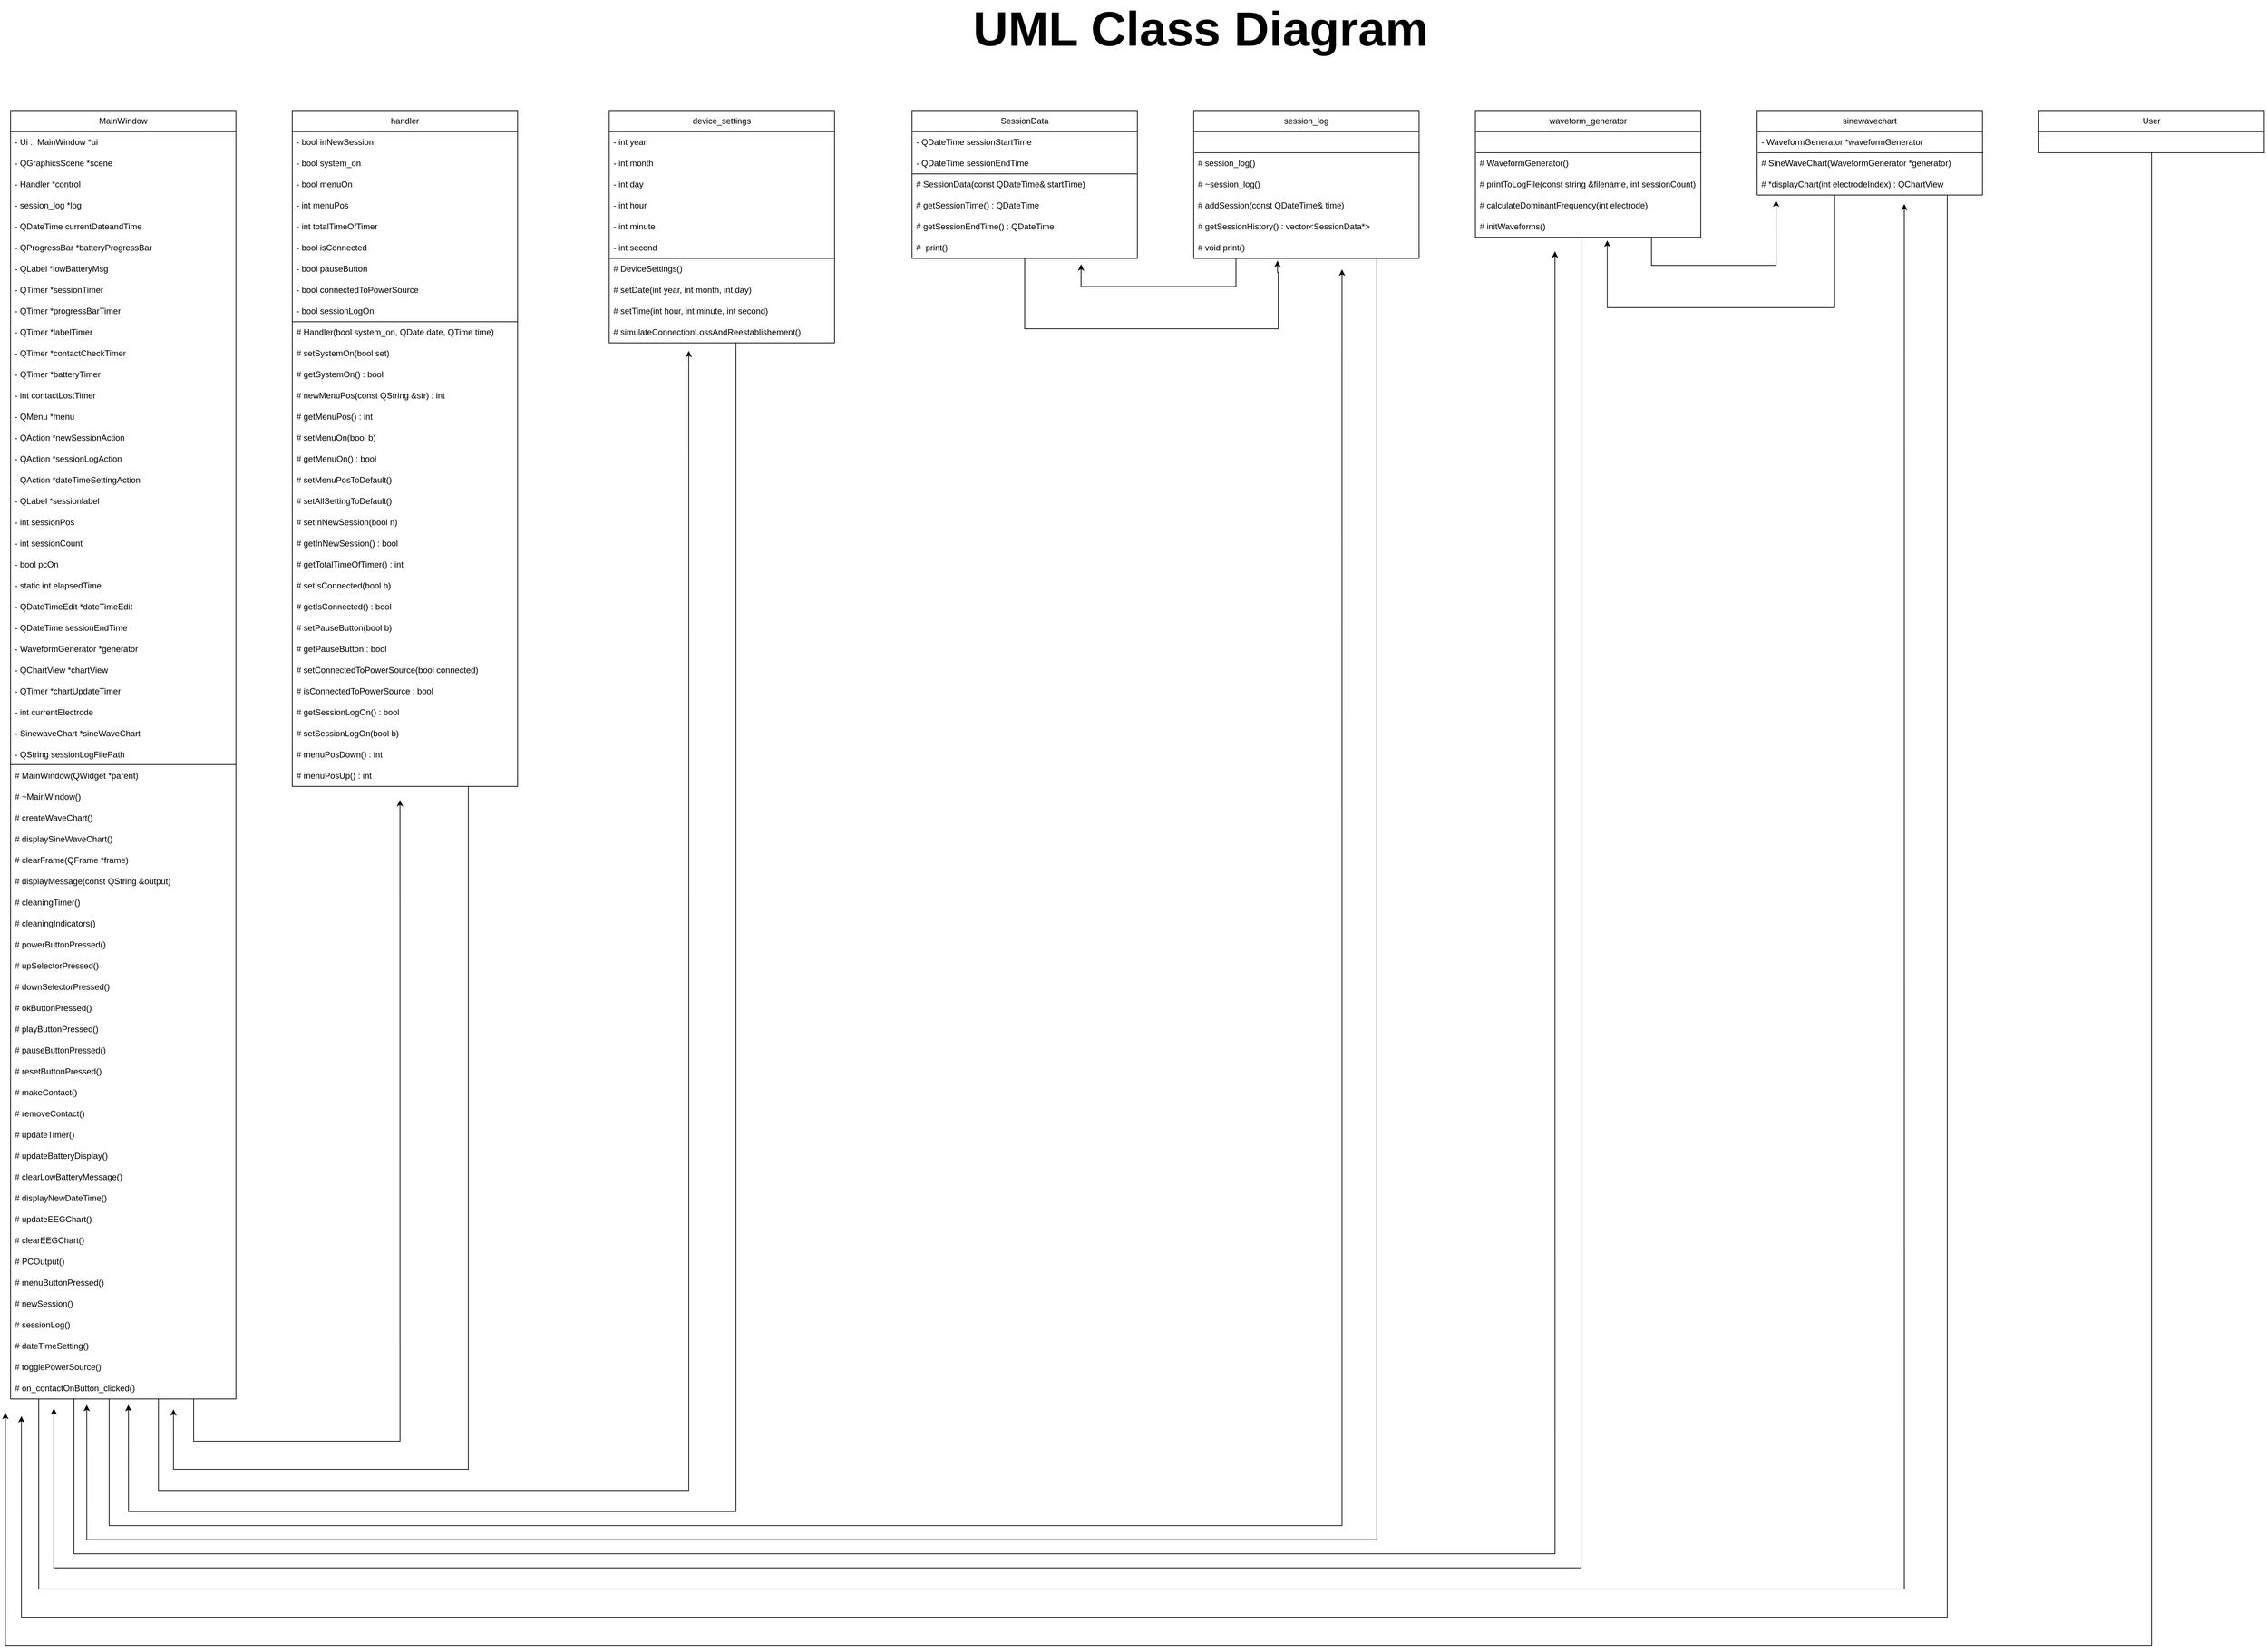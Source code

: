 <mxfile version="24.2.5" type="device">
  <diagram id="C5RBs43oDa-KdzZeNtuy" name="Page-1">
    <mxGraphModel dx="4485" dy="3105" grid="1" gridSize="10" guides="1" tooltips="1" connect="1" arrows="1" fold="1" page="1" pageScale="1" pageWidth="3600" pageHeight="2500" math="0" shadow="0">
      <root>
        <mxCell id="WIyWlLk6GJQsqaUBKTNV-0" />
        <mxCell id="WIyWlLk6GJQsqaUBKTNV-1" parent="WIyWlLk6GJQsqaUBKTNV-0" />
        <mxCell id="UTV6f1B9EW_PD0q9mYSq-52" style="edgeStyle=orthogonalEdgeStyle;rounded=0;orthogonalLoop=1;jettySize=auto;html=1;entryX=0.653;entryY=1.427;entryDx=0;entryDy=0;entryPerimeter=0;" edge="1" parent="WIyWlLk6GJQsqaUBKTNV-1" source="PDaaazuxyIUYCQPAJg8h-4" target="UTV6f1B9EW_PD0q9mYSq-39">
          <mxGeometry relative="1" as="geometry">
            <mxPoint x="3250" y="1416.4" as="targetPoint" />
            <Array as="points">
              <mxPoint x="280" y="2340" />
              <mxPoint x="2929" y="2340" />
            </Array>
          </mxGeometry>
        </mxCell>
        <mxCell id="PDaaazuxyIUYCQPAJg8h-4" value="MainWindow" style="swimlane;fontStyle=0;childLayout=stackLayout;horizontal=1;startSize=30;horizontalStack=0;resizeParent=1;resizeParentMax=0;resizeLast=0;collapsible=1;marginBottom=0;whiteSpace=wrap;html=1;" parent="WIyWlLk6GJQsqaUBKTNV-1" vertex="1">
          <mxGeometry x="240" y="240" width="320" height="1830" as="geometry" />
        </mxCell>
        <mxCell id="PDaaazuxyIUYCQPAJg8h-5" value="&lt;pre style=&quot;margin-top: 0px; margin-bottom: 0px;&quot;&gt;&lt;font style=&quot;font-size: 12px;&quot; face=&quot;Helvetica&quot;&gt;- Ui :: MainWindow *ui&lt;/font&gt;&lt;/pre&gt;" style="text;strokeColor=none;fillColor=none;align=left;verticalAlign=middle;spacingLeft=4;spacingRight=4;overflow=hidden;points=[[0,0.5],[1,0.5]];portConstraint=eastwest;rotatable=0;whiteSpace=wrap;html=1;" parent="PDaaazuxyIUYCQPAJg8h-4" vertex="1">
          <mxGeometry y="30" width="320" height="30" as="geometry" />
        </mxCell>
        <mxCell id="PDaaazuxyIUYCQPAJg8h-6" value="- QGraphicsScene *scene" style="text;strokeColor=none;fillColor=none;align=left;verticalAlign=middle;spacingLeft=4;spacingRight=4;overflow=hidden;points=[[0,0.5],[1,0.5]];portConstraint=eastwest;rotatable=0;whiteSpace=wrap;html=1;" parent="PDaaazuxyIUYCQPAJg8h-4" vertex="1">
          <mxGeometry y="60" width="320" height="30" as="geometry" />
        </mxCell>
        <mxCell id="PDaaazuxyIUYCQPAJg8h-7" value="- Handler *control" style="text;strokeColor=none;fillColor=none;align=left;verticalAlign=middle;spacingLeft=4;spacingRight=4;overflow=hidden;points=[[0,0.5],[1,0.5]];portConstraint=eastwest;rotatable=0;whiteSpace=wrap;html=1;" parent="PDaaazuxyIUYCQPAJg8h-4" vertex="1">
          <mxGeometry y="90" width="320" height="30" as="geometry" />
        </mxCell>
        <mxCell id="PDaaazuxyIUYCQPAJg8h-48" value="- session_log *log" style="text;strokeColor=none;fillColor=none;align=left;verticalAlign=middle;spacingLeft=4;spacingRight=4;overflow=hidden;points=[[0,0.5],[1,0.5]];portConstraint=eastwest;rotatable=0;whiteSpace=wrap;html=1;" parent="PDaaazuxyIUYCQPAJg8h-4" vertex="1">
          <mxGeometry y="120" width="320" height="30" as="geometry" />
        </mxCell>
        <mxCell id="PDaaazuxyIUYCQPAJg8h-50" value="- QDateTime currentDateandTime" style="text;strokeColor=none;fillColor=none;align=left;verticalAlign=middle;spacingLeft=4;spacingRight=4;overflow=hidden;points=[[0,0.5],[1,0.5]];portConstraint=eastwest;rotatable=0;whiteSpace=wrap;html=1;" parent="PDaaazuxyIUYCQPAJg8h-4" vertex="1">
          <mxGeometry y="150" width="320" height="30" as="geometry" />
        </mxCell>
        <mxCell id="PDaaazuxyIUYCQPAJg8h-49" value="- QProgressBar *batteryProgressBar" style="text;strokeColor=none;fillColor=none;align=left;verticalAlign=middle;spacingLeft=4;spacingRight=4;overflow=hidden;points=[[0,0.5],[1,0.5]];portConstraint=eastwest;rotatable=0;whiteSpace=wrap;html=1;" parent="PDaaazuxyIUYCQPAJg8h-4" vertex="1">
          <mxGeometry y="180" width="320" height="30" as="geometry" />
        </mxCell>
        <mxCell id="PDaaazuxyIUYCQPAJg8h-55" value="- QLabel *lowBatteryMsg" style="text;strokeColor=none;fillColor=none;align=left;verticalAlign=middle;spacingLeft=4;spacingRight=4;overflow=hidden;points=[[0,0.5],[1,0.5]];portConstraint=eastwest;rotatable=0;whiteSpace=wrap;html=1;" parent="PDaaazuxyIUYCQPAJg8h-4" vertex="1">
          <mxGeometry y="210" width="320" height="30" as="geometry" />
        </mxCell>
        <mxCell id="PDaaazuxyIUYCQPAJg8h-57" value="- QTimer *sessionTimer" style="text;strokeColor=none;fillColor=none;align=left;verticalAlign=middle;spacingLeft=4;spacingRight=4;overflow=hidden;points=[[0,0.5],[1,0.5]];portConstraint=eastwest;rotatable=0;whiteSpace=wrap;html=1;" parent="PDaaazuxyIUYCQPAJg8h-4" vertex="1">
          <mxGeometry y="240" width="320" height="30" as="geometry" />
        </mxCell>
        <mxCell id="PDaaazuxyIUYCQPAJg8h-61" value="- QTimer *progressBarTimer" style="text;strokeColor=none;fillColor=none;align=left;verticalAlign=middle;spacingLeft=4;spacingRight=4;overflow=hidden;points=[[0,0.5],[1,0.5]];portConstraint=eastwest;rotatable=0;whiteSpace=wrap;html=1;" parent="PDaaazuxyIUYCQPAJg8h-4" vertex="1">
          <mxGeometry y="270" width="320" height="30" as="geometry" />
        </mxCell>
        <mxCell id="PDaaazuxyIUYCQPAJg8h-60" value="- QTimer *labelTimer" style="text;strokeColor=none;fillColor=none;align=left;verticalAlign=middle;spacingLeft=4;spacingRight=4;overflow=hidden;points=[[0,0.5],[1,0.5]];portConstraint=eastwest;rotatable=0;whiteSpace=wrap;html=1;" parent="PDaaazuxyIUYCQPAJg8h-4" vertex="1">
          <mxGeometry y="300" width="320" height="30" as="geometry" />
        </mxCell>
        <mxCell id="PDaaazuxyIUYCQPAJg8h-58" value="- QTimer *contactCheckTimer" style="text;strokeColor=none;fillColor=none;align=left;verticalAlign=middle;spacingLeft=4;spacingRight=4;overflow=hidden;points=[[0,0.5],[1,0.5]];portConstraint=eastwest;rotatable=0;whiteSpace=wrap;html=1;" parent="PDaaazuxyIUYCQPAJg8h-4" vertex="1">
          <mxGeometry y="330" width="320" height="30" as="geometry" />
        </mxCell>
        <mxCell id="PDaaazuxyIUYCQPAJg8h-59" value="- QTimer *batteryTimer" style="text;strokeColor=none;fillColor=none;align=left;verticalAlign=middle;spacingLeft=4;spacingRight=4;overflow=hidden;points=[[0,0.5],[1,0.5]];portConstraint=eastwest;rotatable=0;whiteSpace=wrap;html=1;" parent="PDaaazuxyIUYCQPAJg8h-4" vertex="1">
          <mxGeometry y="360" width="320" height="30" as="geometry" />
        </mxCell>
        <mxCell id="PDaaazuxyIUYCQPAJg8h-56" value="- int contactLostTimer" style="text;strokeColor=none;fillColor=none;align=left;verticalAlign=middle;spacingLeft=4;spacingRight=4;overflow=hidden;points=[[0,0.5],[1,0.5]];portConstraint=eastwest;rotatable=0;whiteSpace=wrap;html=1;" parent="PDaaazuxyIUYCQPAJg8h-4" vertex="1">
          <mxGeometry y="390" width="320" height="30" as="geometry" />
        </mxCell>
        <mxCell id="PDaaazuxyIUYCQPAJg8h-52" value="- QMenu *menu" style="text;strokeColor=none;fillColor=none;align=left;verticalAlign=middle;spacingLeft=4;spacingRight=4;overflow=hidden;points=[[0,0.5],[1,0.5]];portConstraint=eastwest;rotatable=0;whiteSpace=wrap;html=1;" parent="PDaaazuxyIUYCQPAJg8h-4" vertex="1">
          <mxGeometry y="420" width="320" height="30" as="geometry" />
        </mxCell>
        <mxCell id="PDaaazuxyIUYCQPAJg8h-53" value="- QAction *newSessionAction" style="text;strokeColor=none;fillColor=none;align=left;verticalAlign=middle;spacingLeft=4;spacingRight=4;overflow=hidden;points=[[0,0.5],[1,0.5]];portConstraint=eastwest;rotatable=0;whiteSpace=wrap;html=1;" parent="PDaaazuxyIUYCQPAJg8h-4" vertex="1">
          <mxGeometry y="450" width="320" height="30" as="geometry" />
        </mxCell>
        <mxCell id="PDaaazuxyIUYCQPAJg8h-54" value="- QAction *sessionLogAction" style="text;strokeColor=none;fillColor=none;align=left;verticalAlign=middle;spacingLeft=4;spacingRight=4;overflow=hidden;points=[[0,0.5],[1,0.5]];portConstraint=eastwest;rotatable=0;whiteSpace=wrap;html=1;" parent="PDaaazuxyIUYCQPAJg8h-4" vertex="1">
          <mxGeometry y="480" width="320" height="30" as="geometry" />
        </mxCell>
        <mxCell id="PDaaazuxyIUYCQPAJg8h-51" value="- QAction *dateTimeSettingAction" style="text;strokeColor=none;fillColor=none;align=left;verticalAlign=middle;spacingLeft=4;spacingRight=4;overflow=hidden;points=[[0,0.5],[1,0.5]];portConstraint=eastwest;rotatable=0;whiteSpace=wrap;html=1;" parent="PDaaazuxyIUYCQPAJg8h-4" vertex="1">
          <mxGeometry y="510" width="320" height="30" as="geometry" />
        </mxCell>
        <mxCell id="PDaaazuxyIUYCQPAJg8h-62" value="- QLabel *sessionlabel" style="text;strokeColor=none;fillColor=none;align=left;verticalAlign=middle;spacingLeft=4;spacingRight=4;overflow=hidden;points=[[0,0.5],[1,0.5]];portConstraint=eastwest;rotatable=0;whiteSpace=wrap;html=1;" parent="PDaaazuxyIUYCQPAJg8h-4" vertex="1">
          <mxGeometry y="540" width="320" height="30" as="geometry" />
        </mxCell>
        <mxCell id="PDaaazuxyIUYCQPAJg8h-64" value="- int sessionPos" style="text;strokeColor=none;fillColor=none;align=left;verticalAlign=middle;spacingLeft=4;spacingRight=4;overflow=hidden;points=[[0,0.5],[1,0.5]];portConstraint=eastwest;rotatable=0;whiteSpace=wrap;html=1;" parent="PDaaazuxyIUYCQPAJg8h-4" vertex="1">
          <mxGeometry y="570" width="320" height="30" as="geometry" />
        </mxCell>
        <mxCell id="UTV6f1B9EW_PD0q9mYSq-0" value="- int sessionCount" style="text;strokeColor=none;fillColor=none;align=left;verticalAlign=middle;spacingLeft=4;spacingRight=4;overflow=hidden;points=[[0,0.5],[1,0.5]];portConstraint=eastwest;rotatable=0;whiteSpace=wrap;html=1;" vertex="1" parent="PDaaazuxyIUYCQPAJg8h-4">
          <mxGeometry y="600" width="320" height="30" as="geometry" />
        </mxCell>
        <mxCell id="UTV6f1B9EW_PD0q9mYSq-2" value="- bool pcOn" style="text;strokeColor=none;fillColor=none;align=left;verticalAlign=middle;spacingLeft=4;spacingRight=4;overflow=hidden;points=[[0,0.5],[1,0.5]];portConstraint=eastwest;rotatable=0;whiteSpace=wrap;html=1;" vertex="1" parent="PDaaazuxyIUYCQPAJg8h-4">
          <mxGeometry y="630" width="320" height="30" as="geometry" />
        </mxCell>
        <mxCell id="PDaaazuxyIUYCQPAJg8h-68" value="- static int elapsedTime" style="text;strokeColor=none;fillColor=none;align=left;verticalAlign=middle;spacingLeft=4;spacingRight=4;overflow=hidden;points=[[0,0.5],[1,0.5]];portConstraint=eastwest;rotatable=0;whiteSpace=wrap;html=1;" parent="PDaaazuxyIUYCQPAJg8h-4" vertex="1">
          <mxGeometry y="660" width="320" height="30" as="geometry" />
        </mxCell>
        <mxCell id="PDaaazuxyIUYCQPAJg8h-71" value="- QDateTimeEdit *dateTimeEdit" style="text;strokeColor=none;fillColor=none;align=left;verticalAlign=middle;spacingLeft=4;spacingRight=4;overflow=hidden;points=[[0,0.5],[1,0.5]];portConstraint=eastwest;rotatable=0;whiteSpace=wrap;html=1;" parent="PDaaazuxyIUYCQPAJg8h-4" vertex="1">
          <mxGeometry y="690" width="320" height="30" as="geometry" />
        </mxCell>
        <mxCell id="UTV6f1B9EW_PD0q9mYSq-3" value="- QDateTime sessionEndTime" style="text;strokeColor=none;fillColor=none;align=left;verticalAlign=middle;spacingLeft=4;spacingRight=4;overflow=hidden;points=[[0,0.5],[1,0.5]];portConstraint=eastwest;rotatable=0;whiteSpace=wrap;html=1;" vertex="1" parent="PDaaazuxyIUYCQPAJg8h-4">
          <mxGeometry y="720" width="320" height="30" as="geometry" />
        </mxCell>
        <mxCell id="UTV6f1B9EW_PD0q9mYSq-4" value="- WaveformGenerator *generator" style="text;strokeColor=none;fillColor=none;align=left;verticalAlign=middle;spacingLeft=4;spacingRight=4;overflow=hidden;points=[[0,0.5],[1,0.5]];portConstraint=eastwest;rotatable=0;whiteSpace=wrap;html=1;" vertex="1" parent="PDaaazuxyIUYCQPAJg8h-4">
          <mxGeometry y="750" width="320" height="30" as="geometry" />
        </mxCell>
        <mxCell id="UTV6f1B9EW_PD0q9mYSq-5" value="- QChartView *chartView" style="text;strokeColor=none;fillColor=none;align=left;verticalAlign=middle;spacingLeft=4;spacingRight=4;overflow=hidden;points=[[0,0.5],[1,0.5]];portConstraint=eastwest;rotatable=0;whiteSpace=wrap;html=1;" vertex="1" parent="PDaaazuxyIUYCQPAJg8h-4">
          <mxGeometry y="780" width="320" height="30" as="geometry" />
        </mxCell>
        <mxCell id="UTV6f1B9EW_PD0q9mYSq-6" value="- QTimer *chartUpdateTimer" style="text;strokeColor=none;fillColor=none;align=left;verticalAlign=middle;spacingLeft=4;spacingRight=4;overflow=hidden;points=[[0,0.5],[1,0.5]];portConstraint=eastwest;rotatable=0;whiteSpace=wrap;html=1;" vertex="1" parent="PDaaazuxyIUYCQPAJg8h-4">
          <mxGeometry y="810" width="320" height="30" as="geometry" />
        </mxCell>
        <mxCell id="UTV6f1B9EW_PD0q9mYSq-7" value="- int currentElectrode" style="text;strokeColor=none;fillColor=none;align=left;verticalAlign=middle;spacingLeft=4;spacingRight=4;overflow=hidden;points=[[0,0.5],[1,0.5]];portConstraint=eastwest;rotatable=0;whiteSpace=wrap;html=1;" vertex="1" parent="PDaaazuxyIUYCQPAJg8h-4">
          <mxGeometry y="840" width="320" height="30" as="geometry" />
        </mxCell>
        <mxCell id="UTV6f1B9EW_PD0q9mYSq-8" value="- SinewaveChart *sineWaveChart" style="text;strokeColor=none;fillColor=none;align=left;verticalAlign=middle;spacingLeft=4;spacingRight=4;overflow=hidden;points=[[0,0.5],[1,0.5]];portConstraint=eastwest;rotatable=0;whiteSpace=wrap;html=1;" vertex="1" parent="PDaaazuxyIUYCQPAJg8h-4">
          <mxGeometry y="870" width="320" height="30" as="geometry" />
        </mxCell>
        <mxCell id="UTV6f1B9EW_PD0q9mYSq-9" value="- QString sessionLogFilePath" style="text;strokeColor=none;fillColor=none;align=left;verticalAlign=middle;spacingLeft=4;spacingRight=4;overflow=hidden;points=[[0,0.5],[1,0.5]];portConstraint=eastwest;rotatable=0;whiteSpace=wrap;html=1;" vertex="1" parent="PDaaazuxyIUYCQPAJg8h-4">
          <mxGeometry y="900" width="320" height="30" as="geometry" />
        </mxCell>
        <mxCell id="UTV6f1B9EW_PD0q9mYSq-10" value="" style="endArrow=none;html=1;rounded=0;" edge="1" parent="PDaaazuxyIUYCQPAJg8h-4">
          <mxGeometry width="50" height="50" relative="1" as="geometry">
            <mxPoint y="929" as="sourcePoint" />
            <mxPoint x="320" y="929" as="targetPoint" />
          </mxGeometry>
        </mxCell>
        <mxCell id="PDaaazuxyIUYCQPAJg8h-70" value="# MainWindow(QWidget *parent)" style="text;strokeColor=none;fillColor=none;align=left;verticalAlign=middle;spacingLeft=4;spacingRight=4;overflow=hidden;points=[[0,0.5],[1,0.5]];portConstraint=eastwest;rotatable=0;whiteSpace=wrap;html=1;" parent="PDaaazuxyIUYCQPAJg8h-4" vertex="1">
          <mxGeometry y="930" width="320" height="30" as="geometry" />
        </mxCell>
        <mxCell id="PDaaazuxyIUYCQPAJg8h-69" value="# ~MainWindow()" style="text;strokeColor=none;fillColor=none;align=left;verticalAlign=middle;spacingLeft=4;spacingRight=4;overflow=hidden;points=[[0,0.5],[1,0.5]];portConstraint=eastwest;rotatable=0;whiteSpace=wrap;html=1;" parent="PDaaazuxyIUYCQPAJg8h-4" vertex="1">
          <mxGeometry y="960" width="320" height="30" as="geometry" />
        </mxCell>
        <mxCell id="UTV6f1B9EW_PD0q9mYSq-11" value="# createWaveChart()" style="text;strokeColor=none;fillColor=none;align=left;verticalAlign=middle;spacingLeft=4;spacingRight=4;overflow=hidden;points=[[0,0.5],[1,0.5]];portConstraint=eastwest;rotatable=0;whiteSpace=wrap;html=1;" vertex="1" parent="PDaaazuxyIUYCQPAJg8h-4">
          <mxGeometry y="990" width="320" height="30" as="geometry" />
        </mxCell>
        <mxCell id="UTV6f1B9EW_PD0q9mYSq-12" value="# displaySineWaveChart()" style="text;strokeColor=none;fillColor=none;align=left;verticalAlign=middle;spacingLeft=4;spacingRight=4;overflow=hidden;points=[[0,0.5],[1,0.5]];portConstraint=eastwest;rotatable=0;whiteSpace=wrap;html=1;" vertex="1" parent="PDaaazuxyIUYCQPAJg8h-4">
          <mxGeometry y="1020" width="320" height="30" as="geometry" />
        </mxCell>
        <mxCell id="PDaaazuxyIUYCQPAJg8h-67" value="# clearFrame(QFrame *frame)" style="text;strokeColor=none;fillColor=none;align=left;verticalAlign=middle;spacingLeft=4;spacingRight=4;overflow=hidden;points=[[0,0.5],[1,0.5]];portConstraint=eastwest;rotatable=0;whiteSpace=wrap;html=1;" parent="PDaaazuxyIUYCQPAJg8h-4" vertex="1">
          <mxGeometry y="1050" width="320" height="30" as="geometry" />
        </mxCell>
        <mxCell id="PDaaazuxyIUYCQPAJg8h-66" value="# displayMessage(const QString &amp;amp;output)" style="text;strokeColor=none;fillColor=none;align=left;verticalAlign=middle;spacingLeft=4;spacingRight=4;overflow=hidden;points=[[0,0.5],[1,0.5]];portConstraint=eastwest;rotatable=0;whiteSpace=wrap;html=1;" parent="PDaaazuxyIUYCQPAJg8h-4" vertex="1">
          <mxGeometry y="1080" width="320" height="30" as="geometry" />
        </mxCell>
        <mxCell id="PDaaazuxyIUYCQPAJg8h-65" value="# cleaningTimer()" style="text;strokeColor=none;fillColor=none;align=left;verticalAlign=middle;spacingLeft=4;spacingRight=4;overflow=hidden;points=[[0,0.5],[1,0.5]];portConstraint=eastwest;rotatable=0;whiteSpace=wrap;html=1;" parent="PDaaazuxyIUYCQPAJg8h-4" vertex="1">
          <mxGeometry y="1110" width="320" height="30" as="geometry" />
        </mxCell>
        <mxCell id="PDaaazuxyIUYCQPAJg8h-63" value="# cleaningIndicators()" style="text;strokeColor=none;fillColor=none;align=left;verticalAlign=middle;spacingLeft=4;spacingRight=4;overflow=hidden;points=[[0,0.5],[1,0.5]];portConstraint=eastwest;rotatable=0;whiteSpace=wrap;html=1;" parent="PDaaazuxyIUYCQPAJg8h-4" vertex="1">
          <mxGeometry y="1140" width="320" height="30" as="geometry" />
        </mxCell>
        <mxCell id="PDaaazuxyIUYCQPAJg8h-75" value="# powerButtonPressed()" style="text;strokeColor=none;fillColor=none;align=left;verticalAlign=middle;spacingLeft=4;spacingRight=4;overflow=hidden;points=[[0,0.5],[1,0.5]];portConstraint=eastwest;rotatable=0;whiteSpace=wrap;html=1;" parent="PDaaazuxyIUYCQPAJg8h-4" vertex="1">
          <mxGeometry y="1170" width="320" height="30" as="geometry" />
        </mxCell>
        <mxCell id="PDaaazuxyIUYCQPAJg8h-78" value="# upSelectorPressed()" style="text;strokeColor=none;fillColor=none;align=left;verticalAlign=middle;spacingLeft=4;spacingRight=4;overflow=hidden;points=[[0,0.5],[1,0.5]];portConstraint=eastwest;rotatable=0;whiteSpace=wrap;html=1;" parent="PDaaazuxyIUYCQPAJg8h-4" vertex="1">
          <mxGeometry y="1200" width="320" height="30" as="geometry" />
        </mxCell>
        <mxCell id="PDaaazuxyIUYCQPAJg8h-81" value="# downSelectorPressed()" style="text;strokeColor=none;fillColor=none;align=left;verticalAlign=middle;spacingLeft=4;spacingRight=4;overflow=hidden;points=[[0,0.5],[1,0.5]];portConstraint=eastwest;rotatable=0;whiteSpace=wrap;html=1;" parent="PDaaazuxyIUYCQPAJg8h-4" vertex="1">
          <mxGeometry y="1230" width="320" height="30" as="geometry" />
        </mxCell>
        <mxCell id="PDaaazuxyIUYCQPAJg8h-83" value="# okButtonPressed()" style="text;strokeColor=none;fillColor=none;align=left;verticalAlign=middle;spacingLeft=4;spacingRight=4;overflow=hidden;points=[[0,0.5],[1,0.5]];portConstraint=eastwest;rotatable=0;whiteSpace=wrap;html=1;" parent="PDaaazuxyIUYCQPAJg8h-4" vertex="1">
          <mxGeometry y="1260" width="320" height="30" as="geometry" />
        </mxCell>
        <mxCell id="PDaaazuxyIUYCQPAJg8h-87" value="# playButtonPressed()" style="text;strokeColor=none;fillColor=none;align=left;verticalAlign=middle;spacingLeft=4;spacingRight=4;overflow=hidden;points=[[0,0.5],[1,0.5]];portConstraint=eastwest;rotatable=0;whiteSpace=wrap;html=1;" parent="PDaaazuxyIUYCQPAJg8h-4" vertex="1">
          <mxGeometry y="1290" width="320" height="30" as="geometry" />
        </mxCell>
        <mxCell id="PDaaazuxyIUYCQPAJg8h-88" value="# pauseButtonPressed()" style="text;strokeColor=none;fillColor=none;align=left;verticalAlign=middle;spacingLeft=4;spacingRight=4;overflow=hidden;points=[[0,0.5],[1,0.5]];portConstraint=eastwest;rotatable=0;whiteSpace=wrap;html=1;" parent="PDaaazuxyIUYCQPAJg8h-4" vertex="1">
          <mxGeometry y="1320" width="320" height="30" as="geometry" />
        </mxCell>
        <mxCell id="PDaaazuxyIUYCQPAJg8h-86" value="# resetButtonPressed()" style="text;strokeColor=none;fillColor=none;align=left;verticalAlign=middle;spacingLeft=4;spacingRight=4;overflow=hidden;points=[[0,0.5],[1,0.5]];portConstraint=eastwest;rotatable=0;whiteSpace=wrap;html=1;" parent="PDaaazuxyIUYCQPAJg8h-4" vertex="1">
          <mxGeometry y="1350" width="320" height="30" as="geometry" />
        </mxCell>
        <mxCell id="PDaaazuxyIUYCQPAJg8h-85" value="# makeContact()" style="text;strokeColor=none;fillColor=none;align=left;verticalAlign=middle;spacingLeft=4;spacingRight=4;overflow=hidden;points=[[0,0.5],[1,0.5]];portConstraint=eastwest;rotatable=0;whiteSpace=wrap;html=1;" parent="PDaaazuxyIUYCQPAJg8h-4" vertex="1">
          <mxGeometry y="1380" width="320" height="30" as="geometry" />
        </mxCell>
        <mxCell id="PDaaazuxyIUYCQPAJg8h-84" value="# removeContact()" style="text;strokeColor=none;fillColor=none;align=left;verticalAlign=middle;spacingLeft=4;spacingRight=4;overflow=hidden;points=[[0,0.5],[1,0.5]];portConstraint=eastwest;rotatable=0;whiteSpace=wrap;html=1;" parent="PDaaazuxyIUYCQPAJg8h-4" vertex="1">
          <mxGeometry y="1410" width="320" height="30" as="geometry" />
        </mxCell>
        <mxCell id="PDaaazuxyIUYCQPAJg8h-82" value="# updateTimer()" style="text;strokeColor=none;fillColor=none;align=left;verticalAlign=middle;spacingLeft=4;spacingRight=4;overflow=hidden;points=[[0,0.5],[1,0.5]];portConstraint=eastwest;rotatable=0;whiteSpace=wrap;html=1;" parent="PDaaazuxyIUYCQPAJg8h-4" vertex="1">
          <mxGeometry y="1440" width="320" height="30" as="geometry" />
        </mxCell>
        <mxCell id="PDaaazuxyIUYCQPAJg8h-80" value="# updateBatteryDisplay()" style="text;strokeColor=none;fillColor=none;align=left;verticalAlign=middle;spacingLeft=4;spacingRight=4;overflow=hidden;points=[[0,0.5],[1,0.5]];portConstraint=eastwest;rotatable=0;whiteSpace=wrap;html=1;" parent="PDaaazuxyIUYCQPAJg8h-4" vertex="1">
          <mxGeometry y="1470" width="320" height="30" as="geometry" />
        </mxCell>
        <mxCell id="PDaaazuxyIUYCQPAJg8h-79" value="# clearLowBatteryMessage()" style="text;strokeColor=none;fillColor=none;align=left;verticalAlign=middle;spacingLeft=4;spacingRight=4;overflow=hidden;points=[[0,0.5],[1,0.5]];portConstraint=eastwest;rotatable=0;whiteSpace=wrap;html=1;" parent="PDaaazuxyIUYCQPAJg8h-4" vertex="1">
          <mxGeometry y="1500" width="320" height="30" as="geometry" />
        </mxCell>
        <mxCell id="PDaaazuxyIUYCQPAJg8h-77" value="# displayNewDateTime()" style="text;strokeColor=none;fillColor=none;align=left;verticalAlign=middle;spacingLeft=4;spacingRight=4;overflow=hidden;points=[[0,0.5],[1,0.5]];portConstraint=eastwest;rotatable=0;whiteSpace=wrap;html=1;" parent="PDaaazuxyIUYCQPAJg8h-4" vertex="1">
          <mxGeometry y="1530" width="320" height="30" as="geometry" />
        </mxCell>
        <mxCell id="UTV6f1B9EW_PD0q9mYSq-13" value="# updateEEGChart()" style="text;strokeColor=none;fillColor=none;align=left;verticalAlign=middle;spacingLeft=4;spacingRight=4;overflow=hidden;points=[[0,0.5],[1,0.5]];portConstraint=eastwest;rotatable=0;whiteSpace=wrap;html=1;" vertex="1" parent="PDaaazuxyIUYCQPAJg8h-4">
          <mxGeometry y="1560" width="320" height="30" as="geometry" />
        </mxCell>
        <mxCell id="UTV6f1B9EW_PD0q9mYSq-14" value="# clearEEGChart()" style="text;strokeColor=none;fillColor=none;align=left;verticalAlign=middle;spacingLeft=4;spacingRight=4;overflow=hidden;points=[[0,0.5],[1,0.5]];portConstraint=eastwest;rotatable=0;whiteSpace=wrap;html=1;" vertex="1" parent="PDaaazuxyIUYCQPAJg8h-4">
          <mxGeometry y="1590" width="320" height="30" as="geometry" />
        </mxCell>
        <mxCell id="UTV6f1B9EW_PD0q9mYSq-16" value="# PCOutput()" style="text;strokeColor=none;fillColor=none;align=left;verticalAlign=middle;spacingLeft=4;spacingRight=4;overflow=hidden;points=[[0,0.5],[1,0.5]];portConstraint=eastwest;rotatable=0;whiteSpace=wrap;html=1;" vertex="1" parent="PDaaazuxyIUYCQPAJg8h-4">
          <mxGeometry y="1620" width="320" height="30" as="geometry" />
        </mxCell>
        <mxCell id="PDaaazuxyIUYCQPAJg8h-76" value="# menuButtonPressed()" style="text;strokeColor=none;fillColor=none;align=left;verticalAlign=middle;spacingLeft=4;spacingRight=4;overflow=hidden;points=[[0,0.5],[1,0.5]];portConstraint=eastwest;rotatable=0;whiteSpace=wrap;html=1;" parent="PDaaazuxyIUYCQPAJg8h-4" vertex="1">
          <mxGeometry y="1650" width="320" height="30" as="geometry" />
        </mxCell>
        <mxCell id="PDaaazuxyIUYCQPAJg8h-74" value="# newSession()" style="text;strokeColor=none;fillColor=none;align=left;verticalAlign=middle;spacingLeft=4;spacingRight=4;overflow=hidden;points=[[0,0.5],[1,0.5]];portConstraint=eastwest;rotatable=0;whiteSpace=wrap;html=1;" parent="PDaaazuxyIUYCQPAJg8h-4" vertex="1">
          <mxGeometry y="1680" width="320" height="30" as="geometry" />
        </mxCell>
        <mxCell id="PDaaazuxyIUYCQPAJg8h-73" value="# sessionLog()" style="text;strokeColor=none;fillColor=none;align=left;verticalAlign=middle;spacingLeft=4;spacingRight=4;overflow=hidden;points=[[0,0.5],[1,0.5]];portConstraint=eastwest;rotatable=0;whiteSpace=wrap;html=1;" parent="PDaaazuxyIUYCQPAJg8h-4" vertex="1">
          <mxGeometry y="1710" width="320" height="30" as="geometry" />
        </mxCell>
        <mxCell id="PDaaazuxyIUYCQPAJg8h-90" value="# dateTimeSetting()" style="text;strokeColor=none;fillColor=none;align=left;verticalAlign=middle;spacingLeft=4;spacingRight=4;overflow=hidden;points=[[0,0.5],[1,0.5]];portConstraint=eastwest;rotatable=0;whiteSpace=wrap;html=1;" parent="PDaaazuxyIUYCQPAJg8h-4" vertex="1">
          <mxGeometry y="1740" width="320" height="30" as="geometry" />
        </mxCell>
        <mxCell id="PDaaazuxyIUYCQPAJg8h-91" value="# togglePowerSource()" style="text;strokeColor=none;fillColor=none;align=left;verticalAlign=middle;spacingLeft=4;spacingRight=4;overflow=hidden;points=[[0,0.5],[1,0.5]];portConstraint=eastwest;rotatable=0;whiteSpace=wrap;html=1;" parent="PDaaazuxyIUYCQPAJg8h-4" vertex="1">
          <mxGeometry y="1770" width="320" height="30" as="geometry" />
        </mxCell>
        <mxCell id="UTV6f1B9EW_PD0q9mYSq-17" value="# on_contactOnButton_clicked()" style="text;strokeColor=none;fillColor=none;align=left;verticalAlign=middle;spacingLeft=4;spacingRight=4;overflow=hidden;points=[[0,0.5],[1,0.5]];portConstraint=eastwest;rotatable=0;whiteSpace=wrap;html=1;" vertex="1" parent="PDaaazuxyIUYCQPAJg8h-4">
          <mxGeometry y="1800" width="320" height="30" as="geometry" />
        </mxCell>
        <mxCell id="PDaaazuxyIUYCQPAJg8h-92" value="handler" style="swimlane;fontStyle=0;childLayout=stackLayout;horizontal=1;startSize=30;horizontalStack=0;resizeParent=1;resizeParentMax=0;resizeLast=0;collapsible=1;marginBottom=0;whiteSpace=wrap;html=1;" parent="WIyWlLk6GJQsqaUBKTNV-1" vertex="1">
          <mxGeometry x="640" y="240" width="320" height="960" as="geometry" />
        </mxCell>
        <mxCell id="PDaaazuxyIUYCQPAJg8h-93" value="&lt;pre style=&quot;margin-top: 0px; margin-bottom: 0px;&quot;&gt;&lt;font style=&quot;font-size: 12px;&quot; face=&quot;Helvetica&quot;&gt;- bool inNewSession&lt;/font&gt;&lt;/pre&gt;" style="text;strokeColor=none;fillColor=none;align=left;verticalAlign=middle;spacingLeft=4;spacingRight=4;overflow=hidden;points=[[0,0.5],[1,0.5]];portConstraint=eastwest;rotatable=0;whiteSpace=wrap;html=1;" parent="PDaaazuxyIUYCQPAJg8h-92" vertex="1">
          <mxGeometry y="30" width="320" height="30" as="geometry" />
        </mxCell>
        <mxCell id="PDaaazuxyIUYCQPAJg8h-94" value="- bool system_on" style="text;strokeColor=none;fillColor=none;align=left;verticalAlign=middle;spacingLeft=4;spacingRight=4;overflow=hidden;points=[[0,0.5],[1,0.5]];portConstraint=eastwest;rotatable=0;whiteSpace=wrap;html=1;" parent="PDaaazuxyIUYCQPAJg8h-92" vertex="1">
          <mxGeometry y="60" width="320" height="30" as="geometry" />
        </mxCell>
        <mxCell id="PDaaazuxyIUYCQPAJg8h-95" value="- bool menuOn" style="text;strokeColor=none;fillColor=none;align=left;verticalAlign=middle;spacingLeft=4;spacingRight=4;overflow=hidden;points=[[0,0.5],[1,0.5]];portConstraint=eastwest;rotatable=0;whiteSpace=wrap;html=1;" parent="PDaaazuxyIUYCQPAJg8h-92" vertex="1">
          <mxGeometry y="90" width="320" height="30" as="geometry" />
        </mxCell>
        <mxCell id="PDaaazuxyIUYCQPAJg8h-96" value="- int menuPos" style="text;strokeColor=none;fillColor=none;align=left;verticalAlign=middle;spacingLeft=4;spacingRight=4;overflow=hidden;points=[[0,0.5],[1,0.5]];portConstraint=eastwest;rotatable=0;whiteSpace=wrap;html=1;" parent="PDaaazuxyIUYCQPAJg8h-92" vertex="1">
          <mxGeometry y="120" width="320" height="30" as="geometry" />
        </mxCell>
        <mxCell id="PDaaazuxyIUYCQPAJg8h-97" value="- int totalTimeOfTimer" style="text;strokeColor=none;fillColor=none;align=left;verticalAlign=middle;spacingLeft=4;spacingRight=4;overflow=hidden;points=[[0,0.5],[1,0.5]];portConstraint=eastwest;rotatable=0;whiteSpace=wrap;html=1;" parent="PDaaazuxyIUYCQPAJg8h-92" vertex="1">
          <mxGeometry y="150" width="320" height="30" as="geometry" />
        </mxCell>
        <mxCell id="PDaaazuxyIUYCQPAJg8h-98" value="- bool isConnected" style="text;strokeColor=none;fillColor=none;align=left;verticalAlign=middle;spacingLeft=4;spacingRight=4;overflow=hidden;points=[[0,0.5],[1,0.5]];portConstraint=eastwest;rotatable=0;whiteSpace=wrap;html=1;" parent="PDaaazuxyIUYCQPAJg8h-92" vertex="1">
          <mxGeometry y="180" width="320" height="30" as="geometry" />
        </mxCell>
        <mxCell id="PDaaazuxyIUYCQPAJg8h-99" value="- bool pauseButton" style="text;strokeColor=none;fillColor=none;align=left;verticalAlign=middle;spacingLeft=4;spacingRight=4;overflow=hidden;points=[[0,0.5],[1,0.5]];portConstraint=eastwest;rotatable=0;whiteSpace=wrap;html=1;" parent="PDaaazuxyIUYCQPAJg8h-92" vertex="1">
          <mxGeometry y="210" width="320" height="30" as="geometry" />
        </mxCell>
        <mxCell id="PDaaazuxyIUYCQPAJg8h-100" value="- bool connectedToPowerSource" style="text;strokeColor=none;fillColor=none;align=left;verticalAlign=middle;spacingLeft=4;spacingRight=4;overflow=hidden;points=[[0,0.5],[1,0.5]];portConstraint=eastwest;rotatable=0;whiteSpace=wrap;html=1;" parent="PDaaazuxyIUYCQPAJg8h-92" vertex="1">
          <mxGeometry y="240" width="320" height="30" as="geometry" />
        </mxCell>
        <mxCell id="PDaaazuxyIUYCQPAJg8h-101" value="- bool sessionLogOn" style="text;strokeColor=none;fillColor=none;align=left;verticalAlign=middle;spacingLeft=4;spacingRight=4;overflow=hidden;points=[[0,0.5],[1,0.5]];portConstraint=eastwest;rotatable=0;whiteSpace=wrap;html=1;" parent="PDaaazuxyIUYCQPAJg8h-92" vertex="1">
          <mxGeometry y="270" width="320" height="30" as="geometry" />
        </mxCell>
        <mxCell id="PDaaazuxyIUYCQPAJg8h-142" value="" style="endArrow=none;html=1;rounded=0;" parent="PDaaazuxyIUYCQPAJg8h-92" edge="1">
          <mxGeometry width="50" height="50" relative="1" as="geometry">
            <mxPoint y="300" as="sourcePoint" />
            <mxPoint x="320" y="300" as="targetPoint" />
          </mxGeometry>
        </mxCell>
        <mxCell id="PDaaazuxyIUYCQPAJg8h-103" value="# Handler(bool system_on, QDate date, QTime time)" style="text;strokeColor=none;fillColor=none;align=left;verticalAlign=middle;spacingLeft=4;spacingRight=4;overflow=hidden;points=[[0,0.5],[1,0.5]];portConstraint=eastwest;rotatable=0;whiteSpace=wrap;html=1;" parent="PDaaazuxyIUYCQPAJg8h-92" vertex="1">
          <mxGeometry y="300" width="320" height="30" as="geometry" />
        </mxCell>
        <mxCell id="PDaaazuxyIUYCQPAJg8h-104" value="# setSystemOn(bool set)" style="text;strokeColor=none;fillColor=none;align=left;verticalAlign=middle;spacingLeft=4;spacingRight=4;overflow=hidden;points=[[0,0.5],[1,0.5]];portConstraint=eastwest;rotatable=0;whiteSpace=wrap;html=1;" parent="PDaaazuxyIUYCQPAJg8h-92" vertex="1">
          <mxGeometry y="330" width="320" height="30" as="geometry" />
        </mxCell>
        <mxCell id="PDaaazuxyIUYCQPAJg8h-105" value="# getSystemOn() : bool" style="text;strokeColor=none;fillColor=none;align=left;verticalAlign=middle;spacingLeft=4;spacingRight=4;overflow=hidden;points=[[0,0.5],[1,0.5]];portConstraint=eastwest;rotatable=0;whiteSpace=wrap;html=1;" parent="PDaaazuxyIUYCQPAJg8h-92" vertex="1">
          <mxGeometry y="360" width="320" height="30" as="geometry" />
        </mxCell>
        <mxCell id="PDaaazuxyIUYCQPAJg8h-115" value="# newMenuPos(const QString &amp;amp;str) : int" style="text;strokeColor=none;fillColor=none;align=left;verticalAlign=middle;spacingLeft=4;spacingRight=4;overflow=hidden;points=[[0,0.5],[1,0.5]];portConstraint=eastwest;rotatable=0;whiteSpace=wrap;html=1;" parent="PDaaazuxyIUYCQPAJg8h-92" vertex="1">
          <mxGeometry y="390" width="320" height="30" as="geometry" />
        </mxCell>
        <mxCell id="PDaaazuxyIUYCQPAJg8h-116" value="# getMenuPos() : int" style="text;strokeColor=none;fillColor=none;align=left;verticalAlign=middle;spacingLeft=4;spacingRight=4;overflow=hidden;points=[[0,0.5],[1,0.5]];portConstraint=eastwest;rotatable=0;whiteSpace=wrap;html=1;" parent="PDaaazuxyIUYCQPAJg8h-92" vertex="1">
          <mxGeometry y="420" width="320" height="30" as="geometry" />
        </mxCell>
        <mxCell id="PDaaazuxyIUYCQPAJg8h-117" value="# setMenuOn(bool b)" style="text;strokeColor=none;fillColor=none;align=left;verticalAlign=middle;spacingLeft=4;spacingRight=4;overflow=hidden;points=[[0,0.5],[1,0.5]];portConstraint=eastwest;rotatable=0;whiteSpace=wrap;html=1;" parent="PDaaazuxyIUYCQPAJg8h-92" vertex="1">
          <mxGeometry y="450" width="320" height="30" as="geometry" />
        </mxCell>
        <mxCell id="PDaaazuxyIUYCQPAJg8h-118" value="# getMenuOn() : bool" style="text;strokeColor=none;fillColor=none;align=left;verticalAlign=middle;spacingLeft=4;spacingRight=4;overflow=hidden;points=[[0,0.5],[1,0.5]];portConstraint=eastwest;rotatable=0;whiteSpace=wrap;html=1;" parent="PDaaazuxyIUYCQPAJg8h-92" vertex="1">
          <mxGeometry y="480" width="320" height="30" as="geometry" />
        </mxCell>
        <mxCell id="PDaaazuxyIUYCQPAJg8h-119" value="# setMenuPosToDefault()" style="text;strokeColor=none;fillColor=none;align=left;verticalAlign=middle;spacingLeft=4;spacingRight=4;overflow=hidden;points=[[0,0.5],[1,0.5]];portConstraint=eastwest;rotatable=0;whiteSpace=wrap;html=1;" parent="PDaaazuxyIUYCQPAJg8h-92" vertex="1">
          <mxGeometry y="510" width="320" height="30" as="geometry" />
        </mxCell>
        <mxCell id="PDaaazuxyIUYCQPAJg8h-120" value="# setAllSettingToDefault()" style="text;strokeColor=none;fillColor=none;align=left;verticalAlign=middle;spacingLeft=4;spacingRight=4;overflow=hidden;points=[[0,0.5],[1,0.5]];portConstraint=eastwest;rotatable=0;whiteSpace=wrap;html=1;" parent="PDaaazuxyIUYCQPAJg8h-92" vertex="1">
          <mxGeometry y="540" width="320" height="30" as="geometry" />
        </mxCell>
        <mxCell id="PDaaazuxyIUYCQPAJg8h-121" value="# setInNewSession(bool n)" style="text;strokeColor=none;fillColor=none;align=left;verticalAlign=middle;spacingLeft=4;spacingRight=4;overflow=hidden;points=[[0,0.5],[1,0.5]];portConstraint=eastwest;rotatable=0;whiteSpace=wrap;html=1;" parent="PDaaazuxyIUYCQPAJg8h-92" vertex="1">
          <mxGeometry y="570" width="320" height="30" as="geometry" />
        </mxCell>
        <mxCell id="PDaaazuxyIUYCQPAJg8h-122" value="# getInNewSession() : bool" style="text;strokeColor=none;fillColor=none;align=left;verticalAlign=middle;spacingLeft=4;spacingRight=4;overflow=hidden;points=[[0,0.5],[1,0.5]];portConstraint=eastwest;rotatable=0;whiteSpace=wrap;html=1;" parent="PDaaazuxyIUYCQPAJg8h-92" vertex="1">
          <mxGeometry y="600" width="320" height="30" as="geometry" />
        </mxCell>
        <mxCell id="PDaaazuxyIUYCQPAJg8h-123" value="# getTotalTimeOfTimer() : int" style="text;strokeColor=none;fillColor=none;align=left;verticalAlign=middle;spacingLeft=4;spacingRight=4;overflow=hidden;points=[[0,0.5],[1,0.5]];portConstraint=eastwest;rotatable=0;whiteSpace=wrap;html=1;" parent="PDaaazuxyIUYCQPAJg8h-92" vertex="1">
          <mxGeometry y="630" width="320" height="30" as="geometry" />
        </mxCell>
        <mxCell id="PDaaazuxyIUYCQPAJg8h-124" value="# setIsConnected(bool b)" style="text;strokeColor=none;fillColor=none;align=left;verticalAlign=middle;spacingLeft=4;spacingRight=4;overflow=hidden;points=[[0,0.5],[1,0.5]];portConstraint=eastwest;rotatable=0;whiteSpace=wrap;html=1;" parent="PDaaazuxyIUYCQPAJg8h-92" vertex="1">
          <mxGeometry y="660" width="320" height="30" as="geometry" />
        </mxCell>
        <mxCell id="PDaaazuxyIUYCQPAJg8h-125" value="# getIsConnected() : bool" style="text;strokeColor=none;fillColor=none;align=left;verticalAlign=middle;spacingLeft=4;spacingRight=4;overflow=hidden;points=[[0,0.5],[1,0.5]];portConstraint=eastwest;rotatable=0;whiteSpace=wrap;html=1;" parent="PDaaazuxyIUYCQPAJg8h-92" vertex="1">
          <mxGeometry y="690" width="320" height="30" as="geometry" />
        </mxCell>
        <mxCell id="PDaaazuxyIUYCQPAJg8h-126" value="# setPauseButton(bool b)" style="text;strokeColor=none;fillColor=none;align=left;verticalAlign=middle;spacingLeft=4;spacingRight=4;overflow=hidden;points=[[0,0.5],[1,0.5]];portConstraint=eastwest;rotatable=0;whiteSpace=wrap;html=1;" parent="PDaaazuxyIUYCQPAJg8h-92" vertex="1">
          <mxGeometry y="720" width="320" height="30" as="geometry" />
        </mxCell>
        <mxCell id="PDaaazuxyIUYCQPAJg8h-127" value="# getPauseButton : bool" style="text;strokeColor=none;fillColor=none;align=left;verticalAlign=middle;spacingLeft=4;spacingRight=4;overflow=hidden;points=[[0,0.5],[1,0.5]];portConstraint=eastwest;rotatable=0;whiteSpace=wrap;html=1;" parent="PDaaazuxyIUYCQPAJg8h-92" vertex="1">
          <mxGeometry y="750" width="320" height="30" as="geometry" />
        </mxCell>
        <mxCell id="PDaaazuxyIUYCQPAJg8h-128" value="# setConnectedToPowerSource(bool connected)" style="text;strokeColor=none;fillColor=none;align=left;verticalAlign=middle;spacingLeft=4;spacingRight=4;overflow=hidden;points=[[0,0.5],[1,0.5]];portConstraint=eastwest;rotatable=0;whiteSpace=wrap;html=1;" parent="PDaaazuxyIUYCQPAJg8h-92" vertex="1">
          <mxGeometry y="780" width="320" height="30" as="geometry" />
        </mxCell>
        <mxCell id="PDaaazuxyIUYCQPAJg8h-129" value="# isConnectedToPowerSource : bool" style="text;strokeColor=none;fillColor=none;align=left;verticalAlign=middle;spacingLeft=4;spacingRight=4;overflow=hidden;points=[[0,0.5],[1,0.5]];portConstraint=eastwest;rotatable=0;whiteSpace=wrap;html=1;" parent="PDaaazuxyIUYCQPAJg8h-92" vertex="1">
          <mxGeometry y="810" width="320" height="30" as="geometry" />
        </mxCell>
        <mxCell id="PDaaazuxyIUYCQPAJg8h-130" value="# getSessionLogOn() : bool" style="text;strokeColor=none;fillColor=none;align=left;verticalAlign=middle;spacingLeft=4;spacingRight=4;overflow=hidden;points=[[0,0.5],[1,0.5]];portConstraint=eastwest;rotatable=0;whiteSpace=wrap;html=1;" parent="PDaaazuxyIUYCQPAJg8h-92" vertex="1">
          <mxGeometry y="840" width="320" height="30" as="geometry" />
        </mxCell>
        <mxCell id="PDaaazuxyIUYCQPAJg8h-131" value="# setSessionLogOn(bool b)" style="text;strokeColor=none;fillColor=none;align=left;verticalAlign=middle;spacingLeft=4;spacingRight=4;overflow=hidden;points=[[0,0.5],[1,0.5]];portConstraint=eastwest;rotatable=0;whiteSpace=wrap;html=1;" parent="PDaaazuxyIUYCQPAJg8h-92" vertex="1">
          <mxGeometry y="870" width="320" height="30" as="geometry" />
        </mxCell>
        <mxCell id="PDaaazuxyIUYCQPAJg8h-132" value="# menuPosDown() : int" style="text;strokeColor=none;fillColor=none;align=left;verticalAlign=middle;spacingLeft=4;spacingRight=4;overflow=hidden;points=[[0,0.5],[1,0.5]];portConstraint=eastwest;rotatable=0;whiteSpace=wrap;html=1;" parent="PDaaazuxyIUYCQPAJg8h-92" vertex="1">
          <mxGeometry y="900" width="320" height="30" as="geometry" />
        </mxCell>
        <mxCell id="PDaaazuxyIUYCQPAJg8h-133" value="# menuPosUp() : int" style="text;strokeColor=none;fillColor=none;align=left;verticalAlign=middle;spacingLeft=4;spacingRight=4;overflow=hidden;points=[[0,0.5],[1,0.5]];portConstraint=eastwest;rotatable=0;whiteSpace=wrap;html=1;" parent="PDaaazuxyIUYCQPAJg8h-92" vertex="1">
          <mxGeometry y="930" width="320" height="30" as="geometry" />
        </mxCell>
        <mxCell id="PDaaazuxyIUYCQPAJg8h-143" value="device_settings" style="swimlane;fontStyle=0;childLayout=stackLayout;horizontal=1;startSize=30;horizontalStack=0;resizeParent=1;resizeParentMax=0;resizeLast=0;collapsible=1;marginBottom=0;whiteSpace=wrap;html=1;" parent="WIyWlLk6GJQsqaUBKTNV-1" vertex="1">
          <mxGeometry x="1090" y="240" width="320" height="330" as="geometry" />
        </mxCell>
        <mxCell id="PDaaazuxyIUYCQPAJg8h-144" value="&lt;pre style=&quot;margin-top: 0px; margin-bottom: 0px;&quot;&gt;&lt;font style=&quot;font-size: 12px;&quot; face=&quot;Helvetica&quot;&gt;- int year&lt;/font&gt;&lt;/pre&gt;" style="text;strokeColor=none;fillColor=none;align=left;verticalAlign=middle;spacingLeft=4;spacingRight=4;overflow=hidden;points=[[0,0.5],[1,0.5]];portConstraint=eastwest;rotatable=0;whiteSpace=wrap;html=1;" parent="PDaaazuxyIUYCQPAJg8h-143" vertex="1">
          <mxGeometry y="30" width="320" height="30" as="geometry" />
        </mxCell>
        <mxCell id="PDaaazuxyIUYCQPAJg8h-145" value="- int month" style="text;strokeColor=none;fillColor=none;align=left;verticalAlign=middle;spacingLeft=4;spacingRight=4;overflow=hidden;points=[[0,0.5],[1,0.5]];portConstraint=eastwest;rotatable=0;whiteSpace=wrap;html=1;" parent="PDaaazuxyIUYCQPAJg8h-143" vertex="1">
          <mxGeometry y="60" width="320" height="30" as="geometry" />
        </mxCell>
        <mxCell id="PDaaazuxyIUYCQPAJg8h-146" value="- int day" style="text;strokeColor=none;fillColor=none;align=left;verticalAlign=middle;spacingLeft=4;spacingRight=4;overflow=hidden;points=[[0,0.5],[1,0.5]];portConstraint=eastwest;rotatable=0;whiteSpace=wrap;html=1;" parent="PDaaazuxyIUYCQPAJg8h-143" vertex="1">
          <mxGeometry y="90" width="320" height="30" as="geometry" />
        </mxCell>
        <mxCell id="PDaaazuxyIUYCQPAJg8h-147" value="- int hour" style="text;strokeColor=none;fillColor=none;align=left;verticalAlign=middle;spacingLeft=4;spacingRight=4;overflow=hidden;points=[[0,0.5],[1,0.5]];portConstraint=eastwest;rotatable=0;whiteSpace=wrap;html=1;" parent="PDaaazuxyIUYCQPAJg8h-143" vertex="1">
          <mxGeometry y="120" width="320" height="30" as="geometry" />
        </mxCell>
        <mxCell id="PDaaazuxyIUYCQPAJg8h-148" value="- int minute" style="text;strokeColor=none;fillColor=none;align=left;verticalAlign=middle;spacingLeft=4;spacingRight=4;overflow=hidden;points=[[0,0.5],[1,0.5]];portConstraint=eastwest;rotatable=0;whiteSpace=wrap;html=1;" parent="PDaaazuxyIUYCQPAJg8h-143" vertex="1">
          <mxGeometry y="150" width="320" height="30" as="geometry" />
        </mxCell>
        <mxCell id="PDaaazuxyIUYCQPAJg8h-149" value="- int second" style="text;strokeColor=none;fillColor=none;align=left;verticalAlign=middle;spacingLeft=4;spacingRight=4;overflow=hidden;points=[[0,0.5],[1,0.5]];portConstraint=eastwest;rotatable=0;whiteSpace=wrap;html=1;" parent="PDaaazuxyIUYCQPAJg8h-143" vertex="1">
          <mxGeometry y="180" width="320" height="30" as="geometry" />
        </mxCell>
        <mxCell id="PDaaazuxyIUYCQPAJg8h-176" value="" style="endArrow=none;html=1;rounded=0;" parent="PDaaazuxyIUYCQPAJg8h-143" edge="1">
          <mxGeometry width="50" height="50" relative="1" as="geometry">
            <mxPoint y="210" as="sourcePoint" />
            <mxPoint x="320" y="210" as="targetPoint" />
          </mxGeometry>
        </mxCell>
        <mxCell id="PDaaazuxyIUYCQPAJg8h-154" value="# DeviceSettings()" style="text;strokeColor=none;fillColor=none;align=left;verticalAlign=middle;spacingLeft=4;spacingRight=4;overflow=hidden;points=[[0,0.5],[1,0.5]];portConstraint=eastwest;rotatable=0;whiteSpace=wrap;html=1;" parent="PDaaazuxyIUYCQPAJg8h-143" vertex="1">
          <mxGeometry y="210" width="320" height="30" as="geometry" />
        </mxCell>
        <mxCell id="PDaaazuxyIUYCQPAJg8h-155" value="# setDate(int year, int month, int day)" style="text;strokeColor=none;fillColor=none;align=left;verticalAlign=middle;spacingLeft=4;spacingRight=4;overflow=hidden;points=[[0,0.5],[1,0.5]];portConstraint=eastwest;rotatable=0;whiteSpace=wrap;html=1;" parent="PDaaazuxyIUYCQPAJg8h-143" vertex="1">
          <mxGeometry y="240" width="320" height="30" as="geometry" />
        </mxCell>
        <mxCell id="PDaaazuxyIUYCQPAJg8h-156" value="# setTime(int hour, int minute, int second)" style="text;strokeColor=none;fillColor=none;align=left;verticalAlign=middle;spacingLeft=4;spacingRight=4;overflow=hidden;points=[[0,0.5],[1,0.5]];portConstraint=eastwest;rotatable=0;whiteSpace=wrap;html=1;" parent="PDaaazuxyIUYCQPAJg8h-143" vertex="1">
          <mxGeometry y="270" width="320" height="30" as="geometry" />
        </mxCell>
        <mxCell id="PDaaazuxyIUYCQPAJg8h-157" value="# simulateConnectionLossAndReestablishement()" style="text;strokeColor=none;fillColor=none;align=left;verticalAlign=middle;spacingLeft=4;spacingRight=4;overflow=hidden;points=[[0,0.5],[1,0.5]];portConstraint=eastwest;rotatable=0;whiteSpace=wrap;html=1;" parent="PDaaazuxyIUYCQPAJg8h-143" vertex="1">
          <mxGeometry y="300" width="320" height="30" as="geometry" />
        </mxCell>
        <mxCell id="UTV6f1B9EW_PD0q9mYSq-48" style="edgeStyle=orthogonalEdgeStyle;rounded=0;orthogonalLoop=1;jettySize=auto;html=1;entryX=0.372;entryY=1.11;entryDx=0;entryDy=0;entryPerimeter=0;" edge="1" parent="WIyWlLk6GJQsqaUBKTNV-1" source="PDaaazuxyIUYCQPAJg8h-195" target="PDaaazuxyIUYCQPAJg8h-219">
          <mxGeometry relative="1" as="geometry">
            <mxPoint x="2080" y="470" as="targetPoint" />
            <Array as="points">
              <mxPoint x="1680" y="550" />
              <mxPoint x="2040" y="550" />
              <mxPoint x="2040" y="470" />
            </Array>
          </mxGeometry>
        </mxCell>
        <mxCell id="PDaaazuxyIUYCQPAJg8h-195" value="SessionData" style="swimlane;fontStyle=0;childLayout=stackLayout;horizontal=1;startSize=30;horizontalStack=0;resizeParent=1;resizeParentMax=0;resizeLast=0;collapsible=1;marginBottom=0;whiteSpace=wrap;html=1;" parent="WIyWlLk6GJQsqaUBKTNV-1" vertex="1">
          <mxGeometry x="1520" y="240" width="320" height="210" as="geometry" />
        </mxCell>
        <mxCell id="PDaaazuxyIUYCQPAJg8h-196" value="&lt;pre style=&quot;margin-top: 0px; margin-bottom: 0px;&quot;&gt;&lt;font style=&quot;font-size: 12px;&quot; face=&quot;Helvetica&quot;&gt;- QDateTime sessionStartTime&lt;/font&gt;&lt;/pre&gt;" style="text;strokeColor=none;fillColor=none;align=left;verticalAlign=middle;spacingLeft=4;spacingRight=4;overflow=hidden;points=[[0,0.5],[1,0.5]];portConstraint=eastwest;rotatable=0;whiteSpace=wrap;html=1;" parent="PDaaazuxyIUYCQPAJg8h-195" vertex="1">
          <mxGeometry y="30" width="320" height="30" as="geometry" />
        </mxCell>
        <mxCell id="UTV6f1B9EW_PD0q9mYSq-22" value="&lt;pre style=&quot;margin-top: 0px; margin-bottom: 0px;&quot;&gt;&lt;font style=&quot;font-size: 12px;&quot; face=&quot;Helvetica&quot;&gt;- QDateTime sessionEndTime&lt;/font&gt;&lt;/pre&gt;" style="text;strokeColor=none;fillColor=none;align=left;verticalAlign=middle;spacingLeft=4;spacingRight=4;overflow=hidden;points=[[0,0.5],[1,0.5]];portConstraint=eastwest;rotatable=0;whiteSpace=wrap;html=1;" vertex="1" parent="PDaaazuxyIUYCQPAJg8h-195">
          <mxGeometry y="60" width="320" height="30" as="geometry" />
        </mxCell>
        <mxCell id="UTV6f1B9EW_PD0q9mYSq-26" value="" style="endArrow=none;html=1;rounded=0;" edge="1" parent="PDaaazuxyIUYCQPAJg8h-195">
          <mxGeometry width="50" height="50" relative="1" as="geometry">
            <mxPoint y="90" as="sourcePoint" />
            <mxPoint x="320" y="90" as="targetPoint" />
          </mxGeometry>
        </mxCell>
        <mxCell id="PDaaazuxyIUYCQPAJg8h-206" value="# SessionData(const QDateTime&amp;amp; startTime)" style="text;strokeColor=none;fillColor=none;align=left;verticalAlign=middle;spacingLeft=4;spacingRight=4;overflow=hidden;points=[[0,0.5],[1,0.5]];portConstraint=eastwest;rotatable=0;whiteSpace=wrap;html=1;" parent="PDaaazuxyIUYCQPAJg8h-195" vertex="1">
          <mxGeometry y="90" width="320" height="30" as="geometry" />
        </mxCell>
        <mxCell id="PDaaazuxyIUYCQPAJg8h-207" value="# getSessionTime() : QDateTime" style="text;strokeColor=none;fillColor=none;align=left;verticalAlign=middle;spacingLeft=4;spacingRight=4;overflow=hidden;points=[[0,0.5],[1,0.5]];portConstraint=eastwest;rotatable=0;whiteSpace=wrap;html=1;" parent="PDaaazuxyIUYCQPAJg8h-195" vertex="1">
          <mxGeometry y="120" width="320" height="30" as="geometry" />
        </mxCell>
        <mxCell id="UTV6f1B9EW_PD0q9mYSq-23" value="# getSessionEndTime() : QDateTime" style="text;strokeColor=none;fillColor=none;align=left;verticalAlign=middle;spacingLeft=4;spacingRight=4;overflow=hidden;points=[[0,0.5],[1,0.5]];portConstraint=eastwest;rotatable=0;whiteSpace=wrap;html=1;" vertex="1" parent="PDaaazuxyIUYCQPAJg8h-195">
          <mxGeometry y="150" width="320" height="30" as="geometry" />
        </mxCell>
        <mxCell id="PDaaazuxyIUYCQPAJg8h-208" value="#&amp;nbsp; print()" style="text;strokeColor=none;fillColor=none;align=left;verticalAlign=middle;spacingLeft=4;spacingRight=4;overflow=hidden;points=[[0,0.5],[1,0.5]];portConstraint=eastwest;rotatable=0;whiteSpace=wrap;html=1;" parent="PDaaazuxyIUYCQPAJg8h-195" vertex="1">
          <mxGeometry y="180" width="320" height="30" as="geometry" />
        </mxCell>
        <mxCell id="UTV6f1B9EW_PD0q9mYSq-49" style="edgeStyle=orthogonalEdgeStyle;rounded=0;orthogonalLoop=1;jettySize=auto;html=1;entryX=0.747;entryY=1.281;entryDx=0;entryDy=0;entryPerimeter=0;" edge="1" parent="WIyWlLk6GJQsqaUBKTNV-1" source="PDaaazuxyIUYCQPAJg8h-210" target="PDaaazuxyIUYCQPAJg8h-208">
          <mxGeometry relative="1" as="geometry">
            <mxPoint x="1920" y="520" as="targetPoint" />
            <Array as="points">
              <mxPoint x="1980" y="490" />
              <mxPoint x="1760" y="490" />
              <mxPoint x="1760" y="458" />
            </Array>
          </mxGeometry>
        </mxCell>
        <mxCell id="PDaaazuxyIUYCQPAJg8h-210" value="session_log" style="swimlane;fontStyle=0;childLayout=stackLayout;horizontal=1;startSize=30;horizontalStack=0;resizeParent=1;resizeParentMax=0;resizeLast=0;collapsible=1;marginBottom=0;whiteSpace=wrap;html=1;" parent="WIyWlLk6GJQsqaUBKTNV-1" vertex="1">
          <mxGeometry x="1920" y="240" width="320" height="210" as="geometry" />
        </mxCell>
        <mxCell id="PDaaazuxyIUYCQPAJg8h-211" value="&lt;pre style=&quot;margin-top: 0px; margin-bottom: 0px;&quot;&gt;&lt;br&gt;&lt;/pre&gt;" style="text;strokeColor=none;fillColor=none;align=left;verticalAlign=middle;spacingLeft=4;spacingRight=4;overflow=hidden;points=[[0,0.5],[1,0.5]];portConstraint=eastwest;rotatable=0;whiteSpace=wrap;html=1;" parent="PDaaazuxyIUYCQPAJg8h-210" vertex="1">
          <mxGeometry y="30" width="320" height="30" as="geometry" />
        </mxCell>
        <mxCell id="PDaaazuxyIUYCQPAJg8h-220" value="" style="endArrow=none;html=1;rounded=0;" parent="PDaaazuxyIUYCQPAJg8h-210" edge="1">
          <mxGeometry width="50" height="50" relative="1" as="geometry">
            <mxPoint x="1" y="60" as="sourcePoint" />
            <mxPoint x="321" y="60" as="targetPoint" />
          </mxGeometry>
        </mxCell>
        <mxCell id="PDaaazuxyIUYCQPAJg8h-214" value="# session_log()" style="text;strokeColor=none;fillColor=none;align=left;verticalAlign=middle;spacingLeft=4;spacingRight=4;overflow=hidden;points=[[0,0.5],[1,0.5]];portConstraint=eastwest;rotatable=0;whiteSpace=wrap;html=1;" parent="PDaaazuxyIUYCQPAJg8h-210" vertex="1">
          <mxGeometry y="60" width="320" height="30" as="geometry" />
        </mxCell>
        <mxCell id="PDaaazuxyIUYCQPAJg8h-215" value="# ~session_log()" style="text;strokeColor=none;fillColor=none;align=left;verticalAlign=middle;spacingLeft=4;spacingRight=4;overflow=hidden;points=[[0,0.5],[1,0.5]];portConstraint=eastwest;rotatable=0;whiteSpace=wrap;html=1;" parent="PDaaazuxyIUYCQPAJg8h-210" vertex="1">
          <mxGeometry y="90" width="320" height="30" as="geometry" />
        </mxCell>
        <mxCell id="PDaaazuxyIUYCQPAJg8h-217" value="# addSession(const QDateTime&amp;amp; time)" style="text;strokeColor=none;fillColor=none;align=left;verticalAlign=middle;spacingLeft=4;spacingRight=4;overflow=hidden;points=[[0,0.5],[1,0.5]];portConstraint=eastwest;rotatable=0;whiteSpace=wrap;html=1;" parent="PDaaazuxyIUYCQPAJg8h-210" vertex="1">
          <mxGeometry y="120" width="320" height="30" as="geometry" />
        </mxCell>
        <mxCell id="PDaaazuxyIUYCQPAJg8h-218" value="# getSessionHistory() : vector&amp;lt;SessionData*&amp;gt;" style="text;strokeColor=none;fillColor=none;align=left;verticalAlign=middle;spacingLeft=4;spacingRight=4;overflow=hidden;points=[[0,0.5],[1,0.5]];portConstraint=eastwest;rotatable=0;whiteSpace=wrap;html=1;" parent="PDaaazuxyIUYCQPAJg8h-210" vertex="1">
          <mxGeometry y="150" width="320" height="30" as="geometry" />
        </mxCell>
        <mxCell id="PDaaazuxyIUYCQPAJg8h-219" value="# void print()" style="text;strokeColor=none;fillColor=none;align=left;verticalAlign=middle;spacingLeft=4;spacingRight=4;overflow=hidden;points=[[0,0.5],[1,0.5]];portConstraint=eastwest;rotatable=0;whiteSpace=wrap;html=1;" parent="PDaaazuxyIUYCQPAJg8h-210" vertex="1">
          <mxGeometry y="180" width="320" height="30" as="geometry" />
        </mxCell>
        <mxCell id="UTV6f1B9EW_PD0q9mYSq-51" style="edgeStyle=orthogonalEdgeStyle;rounded=0;orthogonalLoop=1;jettySize=auto;html=1;entryX=-0.023;entryY=1.653;entryDx=0;entryDy=0;entryPerimeter=0;" edge="1" parent="WIyWlLk6GJQsqaUBKTNV-1" source="PDaaazuxyIUYCQPAJg8h-221" target="UTV6f1B9EW_PD0q9mYSq-17">
          <mxGeometry relative="1" as="geometry">
            <mxPoint x="190" y="2310" as="targetPoint" />
            <Array as="points">
              <mxPoint x="3280" y="2420" />
              <mxPoint x="233" y="2420" />
            </Array>
          </mxGeometry>
        </mxCell>
        <mxCell id="PDaaazuxyIUYCQPAJg8h-221" value="User" style="swimlane;fontStyle=0;childLayout=stackLayout;horizontal=1;startSize=30;horizontalStack=0;resizeParent=1;resizeParentMax=0;resizeLast=0;collapsible=1;marginBottom=0;whiteSpace=wrap;html=1;" parent="WIyWlLk6GJQsqaUBKTNV-1" vertex="1">
          <mxGeometry x="3120" y="240" width="320" height="60" as="geometry" />
        </mxCell>
        <mxCell id="PDaaazuxyIUYCQPAJg8h-222" value="&lt;pre style=&quot;margin-top: 0px; margin-bottom: 0px;&quot;&gt;&lt;br&gt;&lt;/pre&gt;" style="text;strokeColor=none;fillColor=none;align=left;verticalAlign=middle;spacingLeft=4;spacingRight=4;overflow=hidden;points=[[0,0.5],[1,0.5]];portConstraint=eastwest;rotatable=0;whiteSpace=wrap;html=1;" parent="PDaaazuxyIUYCQPAJg8h-221" vertex="1">
          <mxGeometry y="30" width="320" height="30" as="geometry" />
        </mxCell>
        <mxCell id="PDaaazuxyIUYCQPAJg8h-223" value="" style="endArrow=none;html=1;rounded=0;" parent="PDaaazuxyIUYCQPAJg8h-221" edge="1">
          <mxGeometry width="50" height="50" relative="1" as="geometry">
            <mxPoint x="1" y="60" as="sourcePoint" />
            <mxPoint x="321" y="60" as="targetPoint" />
          </mxGeometry>
        </mxCell>
        <mxCell id="PDaaazuxyIUYCQPAJg8h-275" value="&lt;b&gt;&lt;font style=&quot;font-size: 69px;&quot;&gt;UML Class Diagram&lt;/font&gt;&lt;/b&gt;" style="text;strokeColor=none;align=center;fillColor=none;html=1;verticalAlign=middle;whiteSpace=wrap;rounded=0;" parent="WIyWlLk6GJQsqaUBKTNV-1" vertex="1">
          <mxGeometry x="1540" y="110" width="780" height="30" as="geometry" />
        </mxCell>
        <mxCell id="UTV6f1B9EW_PD0q9mYSq-46" style="edgeStyle=orthogonalEdgeStyle;rounded=0;orthogonalLoop=1;jettySize=auto;html=1;entryX=0.084;entryY=1.253;entryDx=0;entryDy=0;entryPerimeter=0;" edge="1" parent="WIyWlLk6GJQsqaUBKTNV-1" source="UTV6f1B9EW_PD0q9mYSq-27" target="UTV6f1B9EW_PD0q9mYSq-39">
          <mxGeometry relative="1" as="geometry">
            <mxPoint x="2630" y="500" as="targetPoint" />
            <Array as="points">
              <mxPoint x="2570" y="460" />
              <mxPoint x="2747" y="460" />
            </Array>
          </mxGeometry>
        </mxCell>
        <mxCell id="UTV6f1B9EW_PD0q9mYSq-27" value="waveform_generator" style="swimlane;fontStyle=0;childLayout=stackLayout;horizontal=1;startSize=30;horizontalStack=0;resizeParent=1;resizeParentMax=0;resizeLast=0;collapsible=1;marginBottom=0;whiteSpace=wrap;html=1;" vertex="1" parent="WIyWlLk6GJQsqaUBKTNV-1">
          <mxGeometry x="2320" y="240" width="320" height="180" as="geometry" />
        </mxCell>
        <mxCell id="UTV6f1B9EW_PD0q9mYSq-28" value="&lt;pre style=&quot;margin-top: 0px; margin-bottom: 0px;&quot;&gt;&lt;br&gt;&lt;/pre&gt;" style="text;strokeColor=none;fillColor=none;align=left;verticalAlign=middle;spacingLeft=4;spacingRight=4;overflow=hidden;points=[[0,0.5],[1,0.5]];portConstraint=eastwest;rotatable=0;whiteSpace=wrap;html=1;" vertex="1" parent="UTV6f1B9EW_PD0q9mYSq-27">
          <mxGeometry y="30" width="320" height="30" as="geometry" />
        </mxCell>
        <mxCell id="UTV6f1B9EW_PD0q9mYSq-29" value="" style="endArrow=none;html=1;rounded=0;" edge="1" parent="UTV6f1B9EW_PD0q9mYSq-27">
          <mxGeometry width="50" height="50" relative="1" as="geometry">
            <mxPoint x="1" y="60" as="sourcePoint" />
            <mxPoint x="321" y="60" as="targetPoint" />
          </mxGeometry>
        </mxCell>
        <mxCell id="UTV6f1B9EW_PD0q9mYSq-30" value="# WaveformGenerator()" style="text;strokeColor=none;fillColor=none;align=left;verticalAlign=middle;spacingLeft=4;spacingRight=4;overflow=hidden;points=[[0,0.5],[1,0.5]];portConstraint=eastwest;rotatable=0;whiteSpace=wrap;html=1;" vertex="1" parent="UTV6f1B9EW_PD0q9mYSq-27">
          <mxGeometry y="60" width="320" height="30" as="geometry" />
        </mxCell>
        <mxCell id="UTV6f1B9EW_PD0q9mYSq-31" value="# printToLogFile(const string &amp;amp;filename, int sessionCount&lt;span style=&quot;background-color: initial;&quot;&gt;)&lt;/span&gt;" style="text;strokeColor=none;fillColor=none;align=left;verticalAlign=middle;spacingLeft=4;spacingRight=4;overflow=hidden;points=[[0,0.5],[1,0.5]];portConstraint=eastwest;rotatable=0;whiteSpace=wrap;html=1;" vertex="1" parent="UTV6f1B9EW_PD0q9mYSq-27">
          <mxGeometry y="90" width="320" height="30" as="geometry" />
        </mxCell>
        <mxCell id="UTV6f1B9EW_PD0q9mYSq-32" value="# calculateDominantFrequency(int electrode)" style="text;strokeColor=none;fillColor=none;align=left;verticalAlign=middle;spacingLeft=4;spacingRight=4;overflow=hidden;points=[[0,0.5],[1,0.5]];portConstraint=eastwest;rotatable=0;whiteSpace=wrap;html=1;" vertex="1" parent="UTV6f1B9EW_PD0q9mYSq-27">
          <mxGeometry y="120" width="320" height="30" as="geometry" />
        </mxCell>
        <mxCell id="UTV6f1B9EW_PD0q9mYSq-33" value="# initWaveforms()" style="text;strokeColor=none;fillColor=none;align=left;verticalAlign=middle;spacingLeft=4;spacingRight=4;overflow=hidden;points=[[0,0.5],[1,0.5]];portConstraint=eastwest;rotatable=0;whiteSpace=wrap;html=1;" vertex="1" parent="UTV6f1B9EW_PD0q9mYSq-27">
          <mxGeometry y="150" width="320" height="30" as="geometry" />
        </mxCell>
        <mxCell id="UTV6f1B9EW_PD0q9mYSq-47" style="edgeStyle=orthogonalEdgeStyle;rounded=0;orthogonalLoop=1;jettySize=auto;html=1;entryX=0.048;entryY=1.813;entryDx=0;entryDy=0;entryPerimeter=0;" edge="1" parent="WIyWlLk6GJQsqaUBKTNV-1" source="UTV6f1B9EW_PD0q9mYSq-35" target="UTV6f1B9EW_PD0q9mYSq-17">
          <mxGeometry relative="1" as="geometry">
            <mxPoint x="2110" y="1230" as="targetPoint" />
            <Array as="points">
              <mxPoint x="2990" y="2380" />
              <mxPoint x="256" y="2380" />
            </Array>
          </mxGeometry>
        </mxCell>
        <mxCell id="UTV6f1B9EW_PD0q9mYSq-35" value="sinewavechart" style="swimlane;fontStyle=0;childLayout=stackLayout;horizontal=1;startSize=30;horizontalStack=0;resizeParent=1;resizeParentMax=0;resizeLast=0;collapsible=1;marginBottom=0;whiteSpace=wrap;html=1;" vertex="1" parent="WIyWlLk6GJQsqaUBKTNV-1">
          <mxGeometry x="2720" y="240" width="320" height="120" as="geometry" />
        </mxCell>
        <mxCell id="UTV6f1B9EW_PD0q9mYSq-36" value="&lt;pre style=&quot;margin-top: 0px; margin-bottom: 0px;&quot;&gt;&lt;font face=&quot;Helvetica&quot;&gt;- WaveformGenerator *waveformGenerator&lt;/font&gt;&lt;/pre&gt;" style="text;strokeColor=none;fillColor=none;align=left;verticalAlign=middle;spacingLeft=4;spacingRight=4;overflow=hidden;points=[[0,0.5],[1,0.5]];portConstraint=eastwest;rotatable=0;whiteSpace=wrap;html=1;" vertex="1" parent="UTV6f1B9EW_PD0q9mYSq-35">
          <mxGeometry y="30" width="320" height="30" as="geometry" />
        </mxCell>
        <mxCell id="UTV6f1B9EW_PD0q9mYSq-37" value="" style="endArrow=none;html=1;rounded=0;" edge="1" parent="UTV6f1B9EW_PD0q9mYSq-35">
          <mxGeometry width="50" height="50" relative="1" as="geometry">
            <mxPoint x="1" y="60" as="sourcePoint" />
            <mxPoint x="321" y="60" as="targetPoint" />
          </mxGeometry>
        </mxCell>
        <mxCell id="UTV6f1B9EW_PD0q9mYSq-38" value="# SineWaveChart(WaveformGenerator *generator)" style="text;strokeColor=none;fillColor=none;align=left;verticalAlign=middle;spacingLeft=4;spacingRight=4;overflow=hidden;points=[[0,0.5],[1,0.5]];portConstraint=eastwest;rotatable=0;whiteSpace=wrap;html=1;" vertex="1" parent="UTV6f1B9EW_PD0q9mYSq-35">
          <mxGeometry y="60" width="320" height="30" as="geometry" />
        </mxCell>
        <mxCell id="UTV6f1B9EW_PD0q9mYSq-39" value="# *displayChart(int electrodeIndex) : QChartView" style="text;strokeColor=none;fillColor=none;align=left;verticalAlign=middle;spacingLeft=4;spacingRight=4;overflow=hidden;points=[[0,0.5],[1,0.5]];portConstraint=eastwest;rotatable=0;whiteSpace=wrap;html=1;" vertex="1" parent="UTV6f1B9EW_PD0q9mYSq-35">
          <mxGeometry y="90" width="320" height="30" as="geometry" />
        </mxCell>
        <mxCell id="UTV6f1B9EW_PD0q9mYSq-44" style="edgeStyle=orthogonalEdgeStyle;rounded=0;orthogonalLoop=1;jettySize=auto;html=1;entryX=0.585;entryY=1.151;entryDx=0;entryDy=0;entryPerimeter=0;" edge="1" parent="WIyWlLk6GJQsqaUBKTNV-1" source="UTV6f1B9EW_PD0q9mYSq-35" target="UTV6f1B9EW_PD0q9mYSq-33">
          <mxGeometry relative="1" as="geometry">
            <Array as="points">
              <mxPoint x="2830" y="520" />
              <mxPoint x="2507" y="520" />
            </Array>
          </mxGeometry>
        </mxCell>
        <mxCell id="UTV6f1B9EW_PD0q9mYSq-53" style="edgeStyle=orthogonalEdgeStyle;rounded=0;orthogonalLoop=1;jettySize=auto;html=1;entryX=0.192;entryY=1.44;entryDx=0;entryDy=0;entryPerimeter=0;" edge="1" parent="WIyWlLk6GJQsqaUBKTNV-1" source="UTV6f1B9EW_PD0q9mYSq-27" target="UTV6f1B9EW_PD0q9mYSq-17">
          <mxGeometry relative="1" as="geometry">
            <Array as="points">
              <mxPoint x="2470" y="2310" />
              <mxPoint x="302" y="2310" />
            </Array>
          </mxGeometry>
        </mxCell>
        <mxCell id="UTV6f1B9EW_PD0q9mYSq-54" style="edgeStyle=orthogonalEdgeStyle;rounded=0;orthogonalLoop=1;jettySize=auto;html=1;entryX=0.353;entryY=1.667;entryDx=0;entryDy=0;entryPerimeter=0;" edge="1" parent="WIyWlLk6GJQsqaUBKTNV-1" source="PDaaazuxyIUYCQPAJg8h-4" target="UTV6f1B9EW_PD0q9mYSq-33">
          <mxGeometry relative="1" as="geometry">
            <Array as="points">
              <mxPoint x="330" y="2290" />
              <mxPoint x="2433" y="2290" />
            </Array>
          </mxGeometry>
        </mxCell>
        <mxCell id="UTV6f1B9EW_PD0q9mYSq-55" style="edgeStyle=orthogonalEdgeStyle;rounded=0;orthogonalLoop=1;jettySize=auto;html=1;entryX=0.338;entryY=1.28;entryDx=0;entryDy=0;entryPerimeter=0;" edge="1" parent="WIyWlLk6GJQsqaUBKTNV-1" source="PDaaazuxyIUYCQPAJg8h-210" target="UTV6f1B9EW_PD0q9mYSq-17">
          <mxGeometry relative="1" as="geometry">
            <Array as="points">
              <mxPoint x="2180" y="2270" />
              <mxPoint x="348" y="2270" />
            </Array>
          </mxGeometry>
        </mxCell>
        <mxCell id="UTV6f1B9EW_PD0q9mYSq-56" style="edgeStyle=orthogonalEdgeStyle;rounded=0;orthogonalLoop=1;jettySize=auto;html=1;entryX=0.658;entryY=1.52;entryDx=0;entryDy=0;entryPerimeter=0;" edge="1" parent="WIyWlLk6GJQsqaUBKTNV-1" source="PDaaazuxyIUYCQPAJg8h-4" target="PDaaazuxyIUYCQPAJg8h-219">
          <mxGeometry relative="1" as="geometry">
            <Array as="points">
              <mxPoint x="380" y="2250" />
              <mxPoint x="2131" y="2250" />
            </Array>
          </mxGeometry>
        </mxCell>
        <mxCell id="UTV6f1B9EW_PD0q9mYSq-57" style="edgeStyle=orthogonalEdgeStyle;rounded=0;orthogonalLoop=1;jettySize=auto;html=1;entryX=0.523;entryY=1.28;entryDx=0;entryDy=0;entryPerimeter=0;" edge="1" parent="WIyWlLk6GJQsqaUBKTNV-1" source="PDaaazuxyIUYCQPAJg8h-143" target="UTV6f1B9EW_PD0q9mYSq-17">
          <mxGeometry relative="1" as="geometry">
            <Array as="points">
              <mxPoint x="1270" y="2230" />
              <mxPoint x="408" y="2230" />
            </Array>
          </mxGeometry>
        </mxCell>
        <mxCell id="UTV6f1B9EW_PD0q9mYSq-58" style="edgeStyle=orthogonalEdgeStyle;rounded=0;orthogonalLoop=1;jettySize=auto;html=1;entryX=0.353;entryY=1.378;entryDx=0;entryDy=0;entryPerimeter=0;" edge="1" parent="WIyWlLk6GJQsqaUBKTNV-1" source="PDaaazuxyIUYCQPAJg8h-4" target="PDaaazuxyIUYCQPAJg8h-157">
          <mxGeometry relative="1" as="geometry">
            <mxPoint x="1160" y="670" as="targetPoint" />
            <Array as="points">
              <mxPoint x="450" y="2200" />
              <mxPoint x="1203" y="2200" />
            </Array>
          </mxGeometry>
        </mxCell>
        <mxCell id="UTV6f1B9EW_PD0q9mYSq-59" style="edgeStyle=orthogonalEdgeStyle;rounded=0;orthogonalLoop=1;jettySize=auto;html=1;entryX=0.723;entryY=1.493;entryDx=0;entryDy=0;entryPerimeter=0;" edge="1" parent="WIyWlLk6GJQsqaUBKTNV-1" source="PDaaazuxyIUYCQPAJg8h-92" target="UTV6f1B9EW_PD0q9mYSq-17">
          <mxGeometry relative="1" as="geometry">
            <Array as="points">
              <mxPoint x="890" y="2170" />
              <mxPoint x="472" y="2170" />
            </Array>
          </mxGeometry>
        </mxCell>
        <mxCell id="UTV6f1B9EW_PD0q9mYSq-60" style="edgeStyle=orthogonalEdgeStyle;rounded=0;orthogonalLoop=1;jettySize=auto;html=1;entryX=0.478;entryY=1.64;entryDx=0;entryDy=0;entryPerimeter=0;" edge="1" parent="WIyWlLk6GJQsqaUBKTNV-1" source="PDaaazuxyIUYCQPAJg8h-4" target="PDaaazuxyIUYCQPAJg8h-133">
          <mxGeometry relative="1" as="geometry">
            <Array as="points">
              <mxPoint x="500" y="2130" />
              <mxPoint x="793" y="2130" />
            </Array>
          </mxGeometry>
        </mxCell>
      </root>
    </mxGraphModel>
  </diagram>
</mxfile>
